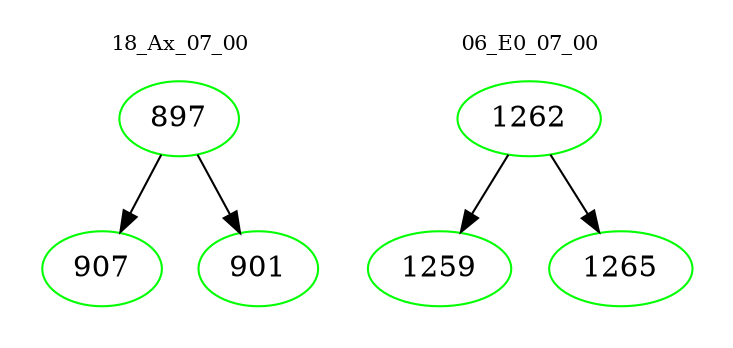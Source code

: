 digraph{
subgraph cluster_0 {
color = white
label = "18_Ax_07_00";
fontsize=10;
T0_897 [label="897", color="green"]
T0_897 -> T0_907 [color="black"]
T0_907 [label="907", color="green"]
T0_897 -> T0_901 [color="black"]
T0_901 [label="901", color="green"]
}
subgraph cluster_1 {
color = white
label = "06_E0_07_00";
fontsize=10;
T1_1262 [label="1262", color="green"]
T1_1262 -> T1_1259 [color="black"]
T1_1259 [label="1259", color="green"]
T1_1262 -> T1_1265 [color="black"]
T1_1265 [label="1265", color="green"]
}
}
